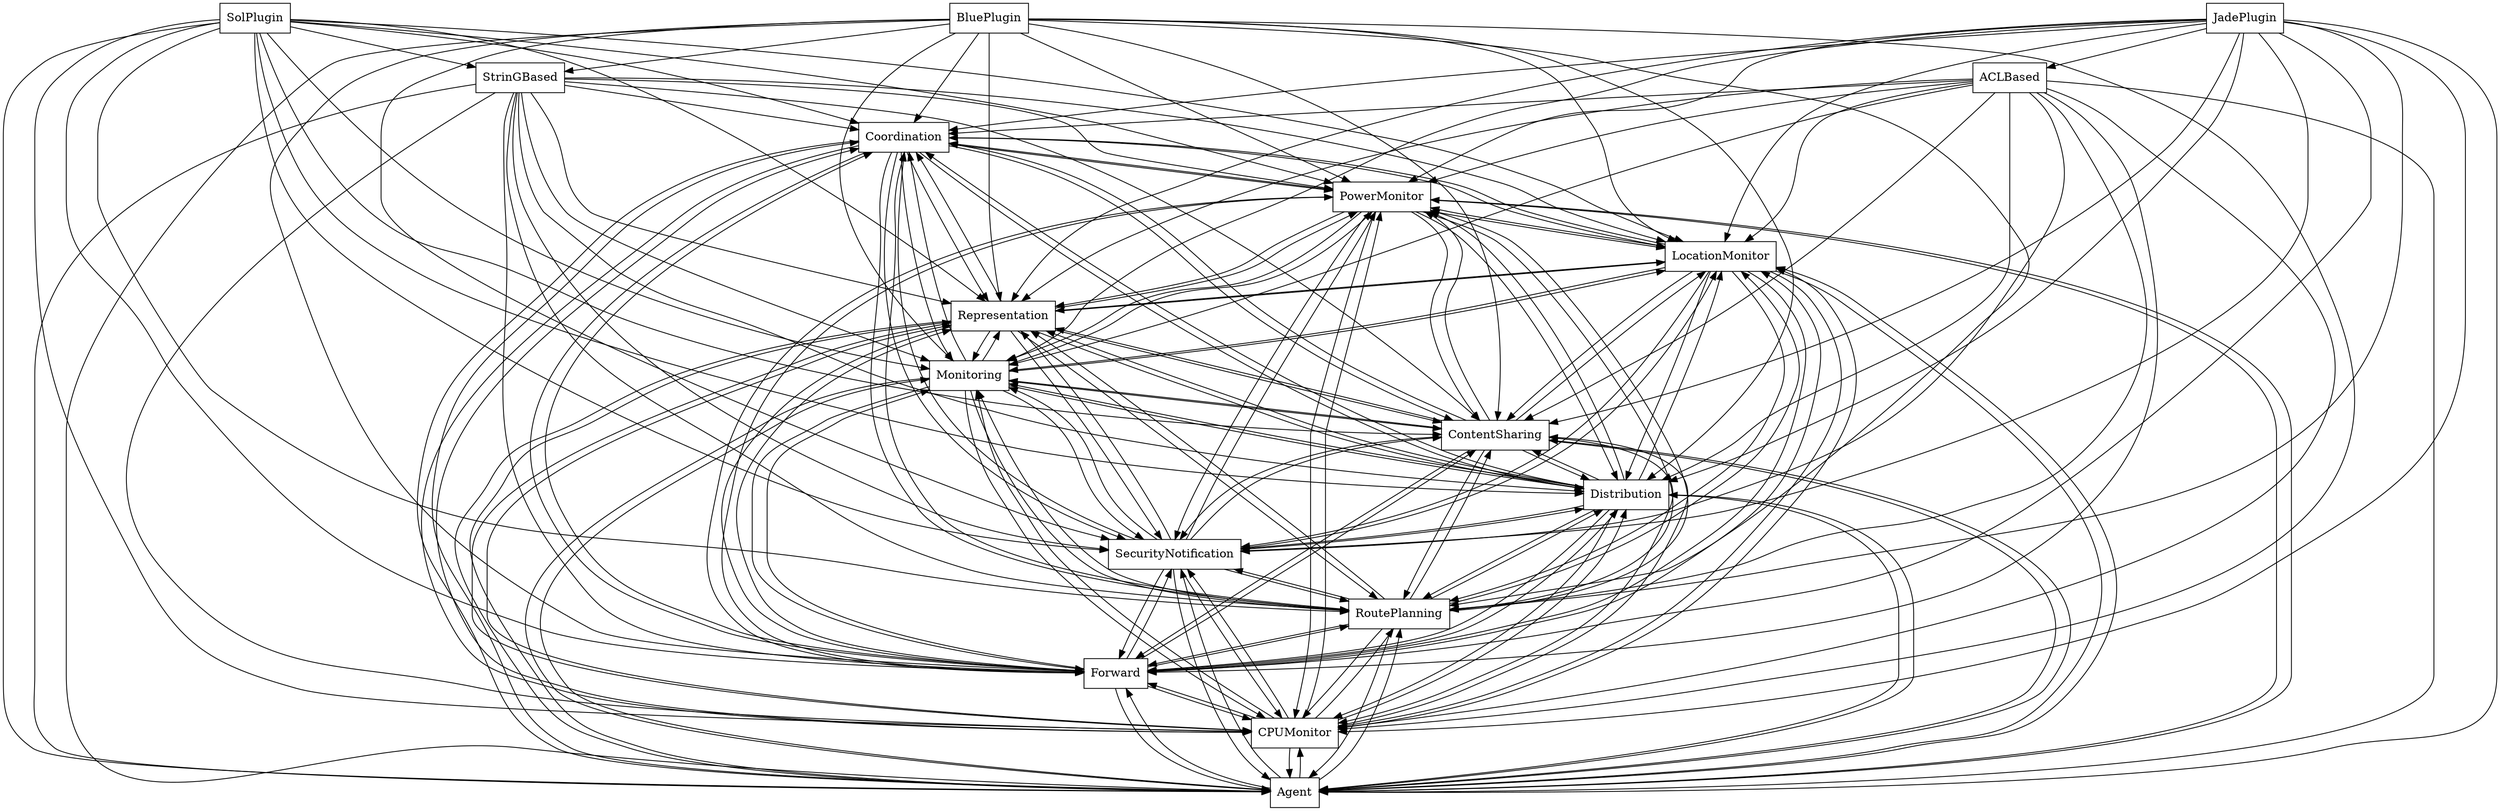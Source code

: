 digraph{
graph [rankdir=TB];
node [shape=box];
edge [arrowhead=normal];
0[label="Coordination",]
1[label="PowerMonitor",]
2[label="Agent",]
3[label="ACLBased",]
4[label="CPUMonitor",]
5[label="SolPlugin",]
6[label="BluePlugin",]
7[label="Forward",]
8[label="RoutePlanning",]
9[label="SecurityNotification",]
10[label="Distribution",]
11[label="ContentSharing",]
12[label="StrinGBased",]
13[label="Monitoring",]
14[label="Representation",]
15[label="JadePlugin",]
16[label="LocationMonitor",]
0->1[label="",]
0->2[label="",]
0->4[label="",]
0->7[label="",]
0->8[label="",]
0->9[label="",]
0->10[label="",]
0->11[label="",]
0->13[label="",]
0->14[label="",]
0->16[label="",]
1->0[label="",]
1->2[label="",]
1->4[label="",]
1->7[label="",]
1->8[label="",]
1->9[label="",]
1->10[label="",]
1->11[label="",]
1->13[label="",]
1->14[label="",]
1->16[label="",]
2->0[label="",]
2->1[label="",]
2->4[label="",]
2->7[label="",]
2->8[label="",]
2->9[label="",]
2->10[label="",]
2->11[label="",]
2->13[label="",]
2->14[label="",]
2->16[label="",]
3->0[label="",]
3->1[label="",]
3->2[label="",]
3->4[label="",]
3->7[label="",]
3->8[label="",]
3->9[label="",]
3->10[label="",]
3->11[label="",]
3->13[label="",]
3->14[label="",]
3->16[label="",]
4->0[label="",]
4->1[label="",]
4->2[label="",]
4->7[label="",]
4->8[label="",]
4->9[label="",]
4->10[label="",]
4->11[label="",]
4->13[label="",]
4->14[label="",]
4->16[label="",]
5->0[label="",]
5->1[label="",]
5->2[label="",]
5->4[label="",]
5->7[label="",]
5->8[label="",]
5->9[label="",]
5->10[label="",]
5->11[label="",]
5->12[label="",]
5->13[label="",]
5->14[label="",]
5->16[label="",]
6->0[label="",]
6->1[label="",]
6->2[label="",]
6->4[label="",]
6->7[label="",]
6->8[label="",]
6->9[label="",]
6->10[label="",]
6->11[label="",]
6->12[label="",]
6->13[label="",]
6->14[label="",]
6->16[label="",]
7->0[label="",]
7->1[label="",]
7->2[label="",]
7->4[label="",]
7->8[label="",]
7->9[label="",]
7->10[label="",]
7->11[label="",]
7->13[label="",]
7->14[label="",]
7->16[label="",]
8->0[label="",]
8->1[label="",]
8->2[label="",]
8->4[label="",]
8->7[label="",]
8->9[label="",]
8->10[label="",]
8->11[label="",]
8->13[label="",]
8->14[label="",]
8->16[label="",]
9->0[label="",]
9->1[label="",]
9->2[label="",]
9->4[label="",]
9->7[label="",]
9->8[label="",]
9->10[label="",]
9->11[label="",]
9->13[label="",]
9->14[label="",]
9->16[label="",]
10->0[label="",]
10->1[label="",]
10->2[label="",]
10->4[label="",]
10->7[label="",]
10->8[label="",]
10->9[label="",]
10->11[label="",]
10->13[label="",]
10->14[label="",]
10->16[label="",]
11->0[label="",]
11->1[label="",]
11->2[label="",]
11->4[label="",]
11->7[label="",]
11->8[label="",]
11->9[label="",]
11->10[label="",]
11->13[label="",]
11->14[label="",]
11->16[label="",]
12->0[label="",]
12->1[label="",]
12->2[label="",]
12->4[label="",]
12->7[label="",]
12->8[label="",]
12->9[label="",]
12->10[label="",]
12->11[label="",]
12->13[label="",]
12->14[label="",]
12->16[label="",]
13->0[label="",]
13->1[label="",]
13->2[label="",]
13->4[label="",]
13->7[label="",]
13->8[label="",]
13->9[label="",]
13->10[label="",]
13->11[label="",]
13->14[label="",]
13->16[label="",]
14->0[label="",]
14->1[label="",]
14->2[label="",]
14->4[label="",]
14->7[label="",]
14->8[label="",]
14->9[label="",]
14->10[label="",]
14->11[label="",]
14->13[label="",]
14->16[label="",]
15->0[label="",]
15->1[label="",]
15->2[label="",]
15->3[label="",]
15->4[label="",]
15->7[label="",]
15->8[label="",]
15->9[label="",]
15->10[label="",]
15->11[label="",]
15->13[label="",]
15->14[label="",]
15->16[label="",]
16->0[label="",]
16->1[label="",]
16->2[label="",]
16->4[label="",]
16->7[label="",]
16->8[label="",]
16->9[label="",]
16->10[label="",]
16->11[label="",]
16->13[label="",]
16->14[label="",]
}
